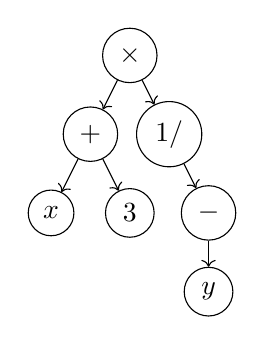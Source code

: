 
\begin{tikzpicture}[yscale=-0.5,xscale=0.5]
\node [circle, draw=black] (A) at (0,0) {$\times$};
\node [circle, draw=black] (B) at (-1,2) {+};
\node [circle, draw=black] (C) at (-2,4) {$x$};
\node [circle, draw=black] (D) at (0,4) {$3$};
\node [circle, draw=black] (E) at (1,2) {$1/$};
\node [circle, draw=black] (F) at (2,4) {$-$};
\node [circle, draw=black] (G) at (2,6) {$y$};
\draw[->] (A) to (B);
\draw[->] (B) to (C);
\draw[->] (B) to (D);
\draw[->] (A) to (E);
\draw[->] (E) to (F);
\draw[->] (F) to (G);
\end{tikzpicture}
